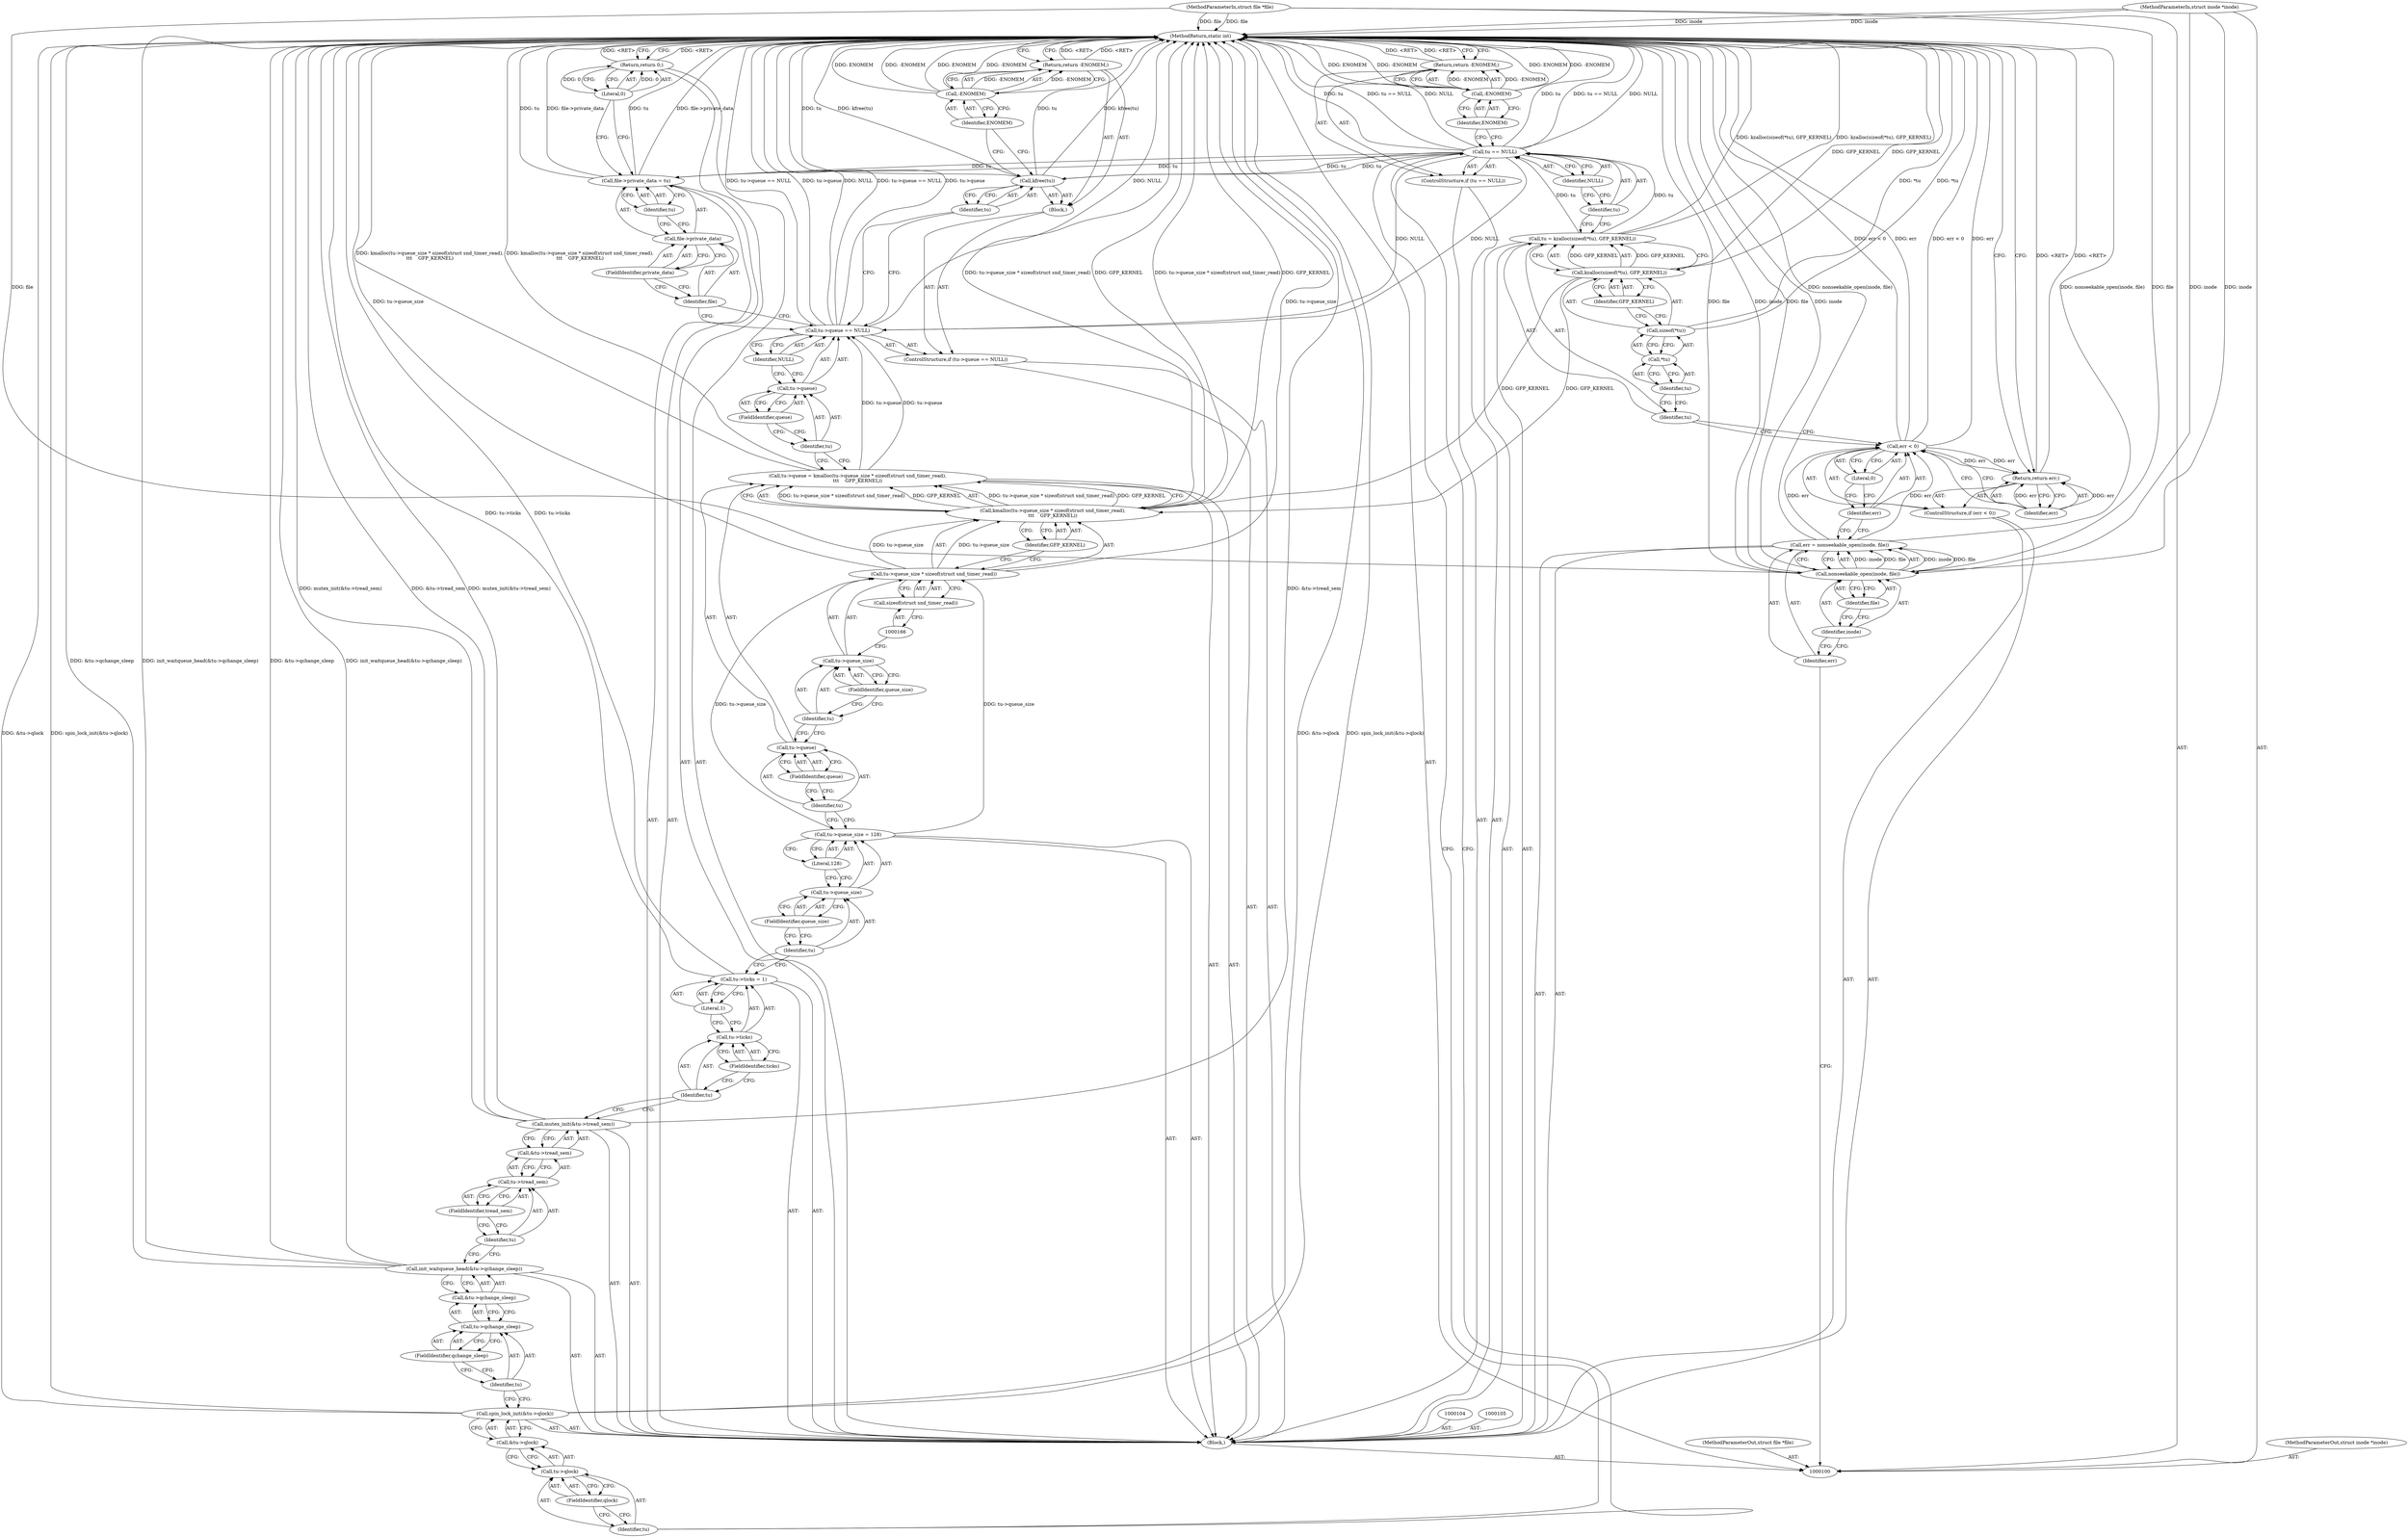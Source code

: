 digraph "1_linux_af368027a49a751d6ff4ee9e3f9961f35bb4fede_0" {
"1000187" [label="(MethodReturn,static int)"];
"1000101" [label="(MethodParameterIn,struct inode *inode)"];
"1000268" [label="(MethodParameterOut,struct inode *inode)"];
"1000102" [label="(MethodParameterIn,struct file *file)"];
"1000269" [label="(MethodParameterOut,struct file *file)"];
"1000117" [label="(Call,tu = kzalloc(sizeof(*tu), GFP_KERNEL))"];
"1000118" [label="(Identifier,tu)"];
"1000120" [label="(Call,sizeof(*tu))"];
"1000121" [label="(Call,*tu)"];
"1000122" [label="(Identifier,tu)"];
"1000123" [label="(Identifier,GFP_KERNEL)"];
"1000119" [label="(Call,kzalloc(sizeof(*tu), GFP_KERNEL))"];
"1000124" [label="(ControlStructure,if (tu == NULL))"];
"1000127" [label="(Identifier,NULL)"];
"1000125" [label="(Call,tu == NULL)"];
"1000126" [label="(Identifier,tu)"];
"1000129" [label="(Call,-ENOMEM)"];
"1000130" [label="(Identifier,ENOMEM)"];
"1000128" [label="(Return,return -ENOMEM;)"];
"1000132" [label="(Call,&tu->qlock)"];
"1000133" [label="(Call,tu->qlock)"];
"1000134" [label="(Identifier,tu)"];
"1000131" [label="(Call,spin_lock_init(&tu->qlock))"];
"1000135" [label="(FieldIdentifier,qlock)"];
"1000136" [label="(Call,init_waitqueue_head(&tu->qchange_sleep))"];
"1000137" [label="(Call,&tu->qchange_sleep)"];
"1000138" [label="(Call,tu->qchange_sleep)"];
"1000139" [label="(Identifier,tu)"];
"1000140" [label="(FieldIdentifier,qchange_sleep)"];
"1000141" [label="(Call,mutex_init(&tu->tread_sem))"];
"1000142" [label="(Call,&tu->tread_sem)"];
"1000143" [label="(Call,tu->tread_sem)"];
"1000144" [label="(Identifier,tu)"];
"1000145" [label="(FieldIdentifier,tread_sem)"];
"1000150" [label="(Literal,1)"];
"1000146" [label="(Call,tu->ticks = 1)"];
"1000147" [label="(Call,tu->ticks)"];
"1000148" [label="(Identifier,tu)"];
"1000149" [label="(FieldIdentifier,ticks)"];
"1000155" [label="(Literal,128)"];
"1000151" [label="(Call,tu->queue_size = 128)"];
"1000152" [label="(Call,tu->queue_size)"];
"1000153" [label="(Identifier,tu)"];
"1000154" [label="(FieldIdentifier,queue_size)"];
"1000160" [label="(Call,kmalloc(tu->queue_size * sizeof(struct snd_timer_read),\n\t\t\t    GFP_KERNEL))"];
"1000156" [label="(Call,tu->queue = kmalloc(tu->queue_size * sizeof(struct snd_timer_read),\n\t\t\t    GFP_KERNEL))"];
"1000157" [label="(Call,tu->queue)"];
"1000158" [label="(Identifier,tu)"];
"1000161" [label="(Call,tu->queue_size * sizeof(struct snd_timer_read))"];
"1000162" [label="(Call,tu->queue_size)"];
"1000163" [label="(Identifier,tu)"];
"1000164" [label="(FieldIdentifier,queue_size)"];
"1000165" [label="(Call,sizeof(struct snd_timer_read))"];
"1000159" [label="(FieldIdentifier,queue)"];
"1000167" [label="(Identifier,GFP_KERNEL)"];
"1000103" [label="(Block,)"];
"1000168" [label="(ControlStructure,if (tu->queue == NULL))"];
"1000173" [label="(Identifier,NULL)"];
"1000174" [label="(Block,)"];
"1000169" [label="(Call,tu->queue == NULL)"];
"1000170" [label="(Call,tu->queue)"];
"1000171" [label="(Identifier,tu)"];
"1000172" [label="(FieldIdentifier,queue)"];
"1000175" [label="(Call,kfree(tu))"];
"1000176" [label="(Identifier,tu)"];
"1000179" [label="(Identifier,ENOMEM)"];
"1000177" [label="(Return,return -ENOMEM;)"];
"1000178" [label="(Call,-ENOMEM)"];
"1000180" [label="(Call,file->private_data = tu)"];
"1000181" [label="(Call,file->private_data)"];
"1000182" [label="(Identifier,file)"];
"1000184" [label="(Identifier,tu)"];
"1000183" [label="(FieldIdentifier,private_data)"];
"1000185" [label="(Return,return 0;)"];
"1000186" [label="(Literal,0)"];
"1000106" [label="(Call,err = nonseekable_open(inode, file))"];
"1000107" [label="(Identifier,err)"];
"1000109" [label="(Identifier,inode)"];
"1000110" [label="(Identifier,file)"];
"1000108" [label="(Call,nonseekable_open(inode, file))"];
"1000111" [label="(ControlStructure,if (err < 0))"];
"1000114" [label="(Literal,0)"];
"1000112" [label="(Call,err < 0)"];
"1000113" [label="(Identifier,err)"];
"1000115" [label="(Return,return err;)"];
"1000116" [label="(Identifier,err)"];
"1000187" -> "1000100"  [label="AST: "];
"1000187" -> "1000115"  [label="CFG: "];
"1000187" -> "1000128"  [label="CFG: "];
"1000187" -> "1000177"  [label="CFG: "];
"1000187" -> "1000185"  [label="CFG: "];
"1000141" -> "1000187"  [label="DDG: &tu->tread_sem"];
"1000141" -> "1000187"  [label="DDG: mutex_init(&tu->tread_sem)"];
"1000125" -> "1000187"  [label="DDG: tu == NULL"];
"1000125" -> "1000187"  [label="DDG: NULL"];
"1000125" -> "1000187"  [label="DDG: tu"];
"1000106" -> "1000187"  [label="DDG: nonseekable_open(inode, file)"];
"1000169" -> "1000187"  [label="DDG: tu->queue == NULL"];
"1000169" -> "1000187"  [label="DDG: tu->queue"];
"1000169" -> "1000187"  [label="DDG: NULL"];
"1000178" -> "1000187"  [label="DDG: ENOMEM"];
"1000178" -> "1000187"  [label="DDG: -ENOMEM"];
"1000156" -> "1000187"  [label="DDG: kmalloc(tu->queue_size * sizeof(struct snd_timer_read),\n\t\t\t    GFP_KERNEL)"];
"1000180" -> "1000187"  [label="DDG: tu"];
"1000180" -> "1000187"  [label="DDG: file->private_data"];
"1000175" -> "1000187"  [label="DDG: tu"];
"1000175" -> "1000187"  [label="DDG: kfree(tu)"];
"1000136" -> "1000187"  [label="DDG: init_waitqueue_head(&tu->qchange_sleep)"];
"1000136" -> "1000187"  [label="DDG: &tu->qchange_sleep"];
"1000117" -> "1000187"  [label="DDG: kzalloc(sizeof(*tu), GFP_KERNEL)"];
"1000129" -> "1000187"  [label="DDG: ENOMEM"];
"1000129" -> "1000187"  [label="DDG: -ENOMEM"];
"1000119" -> "1000187"  [label="DDG: GFP_KERNEL"];
"1000131" -> "1000187"  [label="DDG: &tu->qlock"];
"1000131" -> "1000187"  [label="DDG: spin_lock_init(&tu->qlock)"];
"1000160" -> "1000187"  [label="DDG: GFP_KERNEL"];
"1000160" -> "1000187"  [label="DDG: tu->queue_size * sizeof(struct snd_timer_read)"];
"1000120" -> "1000187"  [label="DDG: *tu"];
"1000102" -> "1000187"  [label="DDG: file"];
"1000112" -> "1000187"  [label="DDG: err < 0"];
"1000112" -> "1000187"  [label="DDG: err"];
"1000101" -> "1000187"  [label="DDG: inode"];
"1000108" -> "1000187"  [label="DDG: file"];
"1000108" -> "1000187"  [label="DDG: inode"];
"1000161" -> "1000187"  [label="DDG: tu->queue_size"];
"1000146" -> "1000187"  [label="DDG: tu->ticks"];
"1000177" -> "1000187"  [label="DDG: <RET>"];
"1000128" -> "1000187"  [label="DDG: <RET>"];
"1000185" -> "1000187"  [label="DDG: <RET>"];
"1000115" -> "1000187"  [label="DDG: <RET>"];
"1000101" -> "1000100"  [label="AST: "];
"1000101" -> "1000187"  [label="DDG: inode"];
"1000101" -> "1000108"  [label="DDG: inode"];
"1000268" -> "1000100"  [label="AST: "];
"1000102" -> "1000100"  [label="AST: "];
"1000102" -> "1000187"  [label="DDG: file"];
"1000102" -> "1000108"  [label="DDG: file"];
"1000269" -> "1000100"  [label="AST: "];
"1000117" -> "1000103"  [label="AST: "];
"1000117" -> "1000119"  [label="CFG: "];
"1000118" -> "1000117"  [label="AST: "];
"1000119" -> "1000117"  [label="AST: "];
"1000126" -> "1000117"  [label="CFG: "];
"1000117" -> "1000187"  [label="DDG: kzalloc(sizeof(*tu), GFP_KERNEL)"];
"1000119" -> "1000117"  [label="DDG: GFP_KERNEL"];
"1000117" -> "1000125"  [label="DDG: tu"];
"1000118" -> "1000117"  [label="AST: "];
"1000118" -> "1000112"  [label="CFG: "];
"1000122" -> "1000118"  [label="CFG: "];
"1000120" -> "1000119"  [label="AST: "];
"1000120" -> "1000121"  [label="CFG: "];
"1000121" -> "1000120"  [label="AST: "];
"1000123" -> "1000120"  [label="CFG: "];
"1000120" -> "1000187"  [label="DDG: *tu"];
"1000121" -> "1000120"  [label="AST: "];
"1000121" -> "1000122"  [label="CFG: "];
"1000122" -> "1000121"  [label="AST: "];
"1000120" -> "1000121"  [label="CFG: "];
"1000122" -> "1000121"  [label="AST: "];
"1000122" -> "1000118"  [label="CFG: "];
"1000121" -> "1000122"  [label="CFG: "];
"1000123" -> "1000119"  [label="AST: "];
"1000123" -> "1000120"  [label="CFG: "];
"1000119" -> "1000123"  [label="CFG: "];
"1000119" -> "1000117"  [label="AST: "];
"1000119" -> "1000123"  [label="CFG: "];
"1000120" -> "1000119"  [label="AST: "];
"1000123" -> "1000119"  [label="AST: "];
"1000117" -> "1000119"  [label="CFG: "];
"1000119" -> "1000187"  [label="DDG: GFP_KERNEL"];
"1000119" -> "1000117"  [label="DDG: GFP_KERNEL"];
"1000119" -> "1000160"  [label="DDG: GFP_KERNEL"];
"1000124" -> "1000103"  [label="AST: "];
"1000125" -> "1000124"  [label="AST: "];
"1000128" -> "1000124"  [label="AST: "];
"1000127" -> "1000125"  [label="AST: "];
"1000127" -> "1000126"  [label="CFG: "];
"1000125" -> "1000127"  [label="CFG: "];
"1000125" -> "1000124"  [label="AST: "];
"1000125" -> "1000127"  [label="CFG: "];
"1000126" -> "1000125"  [label="AST: "];
"1000127" -> "1000125"  [label="AST: "];
"1000130" -> "1000125"  [label="CFG: "];
"1000134" -> "1000125"  [label="CFG: "];
"1000125" -> "1000187"  [label="DDG: tu == NULL"];
"1000125" -> "1000187"  [label="DDG: NULL"];
"1000125" -> "1000187"  [label="DDG: tu"];
"1000117" -> "1000125"  [label="DDG: tu"];
"1000125" -> "1000169"  [label="DDG: NULL"];
"1000125" -> "1000175"  [label="DDG: tu"];
"1000125" -> "1000180"  [label="DDG: tu"];
"1000126" -> "1000125"  [label="AST: "];
"1000126" -> "1000117"  [label="CFG: "];
"1000127" -> "1000126"  [label="CFG: "];
"1000129" -> "1000128"  [label="AST: "];
"1000129" -> "1000130"  [label="CFG: "];
"1000130" -> "1000129"  [label="AST: "];
"1000128" -> "1000129"  [label="CFG: "];
"1000129" -> "1000187"  [label="DDG: ENOMEM"];
"1000129" -> "1000187"  [label="DDG: -ENOMEM"];
"1000129" -> "1000128"  [label="DDG: -ENOMEM"];
"1000130" -> "1000129"  [label="AST: "];
"1000130" -> "1000125"  [label="CFG: "];
"1000129" -> "1000130"  [label="CFG: "];
"1000128" -> "1000124"  [label="AST: "];
"1000128" -> "1000129"  [label="CFG: "];
"1000129" -> "1000128"  [label="AST: "];
"1000187" -> "1000128"  [label="CFG: "];
"1000128" -> "1000187"  [label="DDG: <RET>"];
"1000129" -> "1000128"  [label="DDG: -ENOMEM"];
"1000132" -> "1000131"  [label="AST: "];
"1000132" -> "1000133"  [label="CFG: "];
"1000133" -> "1000132"  [label="AST: "];
"1000131" -> "1000132"  [label="CFG: "];
"1000133" -> "1000132"  [label="AST: "];
"1000133" -> "1000135"  [label="CFG: "];
"1000134" -> "1000133"  [label="AST: "];
"1000135" -> "1000133"  [label="AST: "];
"1000132" -> "1000133"  [label="CFG: "];
"1000134" -> "1000133"  [label="AST: "];
"1000134" -> "1000125"  [label="CFG: "];
"1000135" -> "1000134"  [label="CFG: "];
"1000131" -> "1000103"  [label="AST: "];
"1000131" -> "1000132"  [label="CFG: "];
"1000132" -> "1000131"  [label="AST: "];
"1000139" -> "1000131"  [label="CFG: "];
"1000131" -> "1000187"  [label="DDG: &tu->qlock"];
"1000131" -> "1000187"  [label="DDG: spin_lock_init(&tu->qlock)"];
"1000135" -> "1000133"  [label="AST: "];
"1000135" -> "1000134"  [label="CFG: "];
"1000133" -> "1000135"  [label="CFG: "];
"1000136" -> "1000103"  [label="AST: "];
"1000136" -> "1000137"  [label="CFG: "];
"1000137" -> "1000136"  [label="AST: "];
"1000144" -> "1000136"  [label="CFG: "];
"1000136" -> "1000187"  [label="DDG: init_waitqueue_head(&tu->qchange_sleep)"];
"1000136" -> "1000187"  [label="DDG: &tu->qchange_sleep"];
"1000137" -> "1000136"  [label="AST: "];
"1000137" -> "1000138"  [label="CFG: "];
"1000138" -> "1000137"  [label="AST: "];
"1000136" -> "1000137"  [label="CFG: "];
"1000138" -> "1000137"  [label="AST: "];
"1000138" -> "1000140"  [label="CFG: "];
"1000139" -> "1000138"  [label="AST: "];
"1000140" -> "1000138"  [label="AST: "];
"1000137" -> "1000138"  [label="CFG: "];
"1000139" -> "1000138"  [label="AST: "];
"1000139" -> "1000131"  [label="CFG: "];
"1000140" -> "1000139"  [label="CFG: "];
"1000140" -> "1000138"  [label="AST: "];
"1000140" -> "1000139"  [label="CFG: "];
"1000138" -> "1000140"  [label="CFG: "];
"1000141" -> "1000103"  [label="AST: "];
"1000141" -> "1000142"  [label="CFG: "];
"1000142" -> "1000141"  [label="AST: "];
"1000148" -> "1000141"  [label="CFG: "];
"1000141" -> "1000187"  [label="DDG: &tu->tread_sem"];
"1000141" -> "1000187"  [label="DDG: mutex_init(&tu->tread_sem)"];
"1000142" -> "1000141"  [label="AST: "];
"1000142" -> "1000143"  [label="CFG: "];
"1000143" -> "1000142"  [label="AST: "];
"1000141" -> "1000142"  [label="CFG: "];
"1000143" -> "1000142"  [label="AST: "];
"1000143" -> "1000145"  [label="CFG: "];
"1000144" -> "1000143"  [label="AST: "];
"1000145" -> "1000143"  [label="AST: "];
"1000142" -> "1000143"  [label="CFG: "];
"1000144" -> "1000143"  [label="AST: "];
"1000144" -> "1000136"  [label="CFG: "];
"1000145" -> "1000144"  [label="CFG: "];
"1000145" -> "1000143"  [label="AST: "];
"1000145" -> "1000144"  [label="CFG: "];
"1000143" -> "1000145"  [label="CFG: "];
"1000150" -> "1000146"  [label="AST: "];
"1000150" -> "1000147"  [label="CFG: "];
"1000146" -> "1000150"  [label="CFG: "];
"1000146" -> "1000103"  [label="AST: "];
"1000146" -> "1000150"  [label="CFG: "];
"1000147" -> "1000146"  [label="AST: "];
"1000150" -> "1000146"  [label="AST: "];
"1000153" -> "1000146"  [label="CFG: "];
"1000146" -> "1000187"  [label="DDG: tu->ticks"];
"1000147" -> "1000146"  [label="AST: "];
"1000147" -> "1000149"  [label="CFG: "];
"1000148" -> "1000147"  [label="AST: "];
"1000149" -> "1000147"  [label="AST: "];
"1000150" -> "1000147"  [label="CFG: "];
"1000148" -> "1000147"  [label="AST: "];
"1000148" -> "1000141"  [label="CFG: "];
"1000149" -> "1000148"  [label="CFG: "];
"1000149" -> "1000147"  [label="AST: "];
"1000149" -> "1000148"  [label="CFG: "];
"1000147" -> "1000149"  [label="CFG: "];
"1000155" -> "1000151"  [label="AST: "];
"1000155" -> "1000152"  [label="CFG: "];
"1000151" -> "1000155"  [label="CFG: "];
"1000151" -> "1000103"  [label="AST: "];
"1000151" -> "1000155"  [label="CFG: "];
"1000152" -> "1000151"  [label="AST: "];
"1000155" -> "1000151"  [label="AST: "];
"1000158" -> "1000151"  [label="CFG: "];
"1000151" -> "1000161"  [label="DDG: tu->queue_size"];
"1000152" -> "1000151"  [label="AST: "];
"1000152" -> "1000154"  [label="CFG: "];
"1000153" -> "1000152"  [label="AST: "];
"1000154" -> "1000152"  [label="AST: "];
"1000155" -> "1000152"  [label="CFG: "];
"1000153" -> "1000152"  [label="AST: "];
"1000153" -> "1000146"  [label="CFG: "];
"1000154" -> "1000153"  [label="CFG: "];
"1000154" -> "1000152"  [label="AST: "];
"1000154" -> "1000153"  [label="CFG: "];
"1000152" -> "1000154"  [label="CFG: "];
"1000160" -> "1000156"  [label="AST: "];
"1000160" -> "1000167"  [label="CFG: "];
"1000161" -> "1000160"  [label="AST: "];
"1000167" -> "1000160"  [label="AST: "];
"1000156" -> "1000160"  [label="CFG: "];
"1000160" -> "1000187"  [label="DDG: GFP_KERNEL"];
"1000160" -> "1000187"  [label="DDG: tu->queue_size * sizeof(struct snd_timer_read)"];
"1000160" -> "1000156"  [label="DDG: tu->queue_size * sizeof(struct snd_timer_read)"];
"1000160" -> "1000156"  [label="DDG: GFP_KERNEL"];
"1000161" -> "1000160"  [label="DDG: tu->queue_size"];
"1000119" -> "1000160"  [label="DDG: GFP_KERNEL"];
"1000156" -> "1000103"  [label="AST: "];
"1000156" -> "1000160"  [label="CFG: "];
"1000157" -> "1000156"  [label="AST: "];
"1000160" -> "1000156"  [label="AST: "];
"1000171" -> "1000156"  [label="CFG: "];
"1000156" -> "1000187"  [label="DDG: kmalloc(tu->queue_size * sizeof(struct snd_timer_read),\n\t\t\t    GFP_KERNEL)"];
"1000160" -> "1000156"  [label="DDG: tu->queue_size * sizeof(struct snd_timer_read)"];
"1000160" -> "1000156"  [label="DDG: GFP_KERNEL"];
"1000156" -> "1000169"  [label="DDG: tu->queue"];
"1000157" -> "1000156"  [label="AST: "];
"1000157" -> "1000159"  [label="CFG: "];
"1000158" -> "1000157"  [label="AST: "];
"1000159" -> "1000157"  [label="AST: "];
"1000163" -> "1000157"  [label="CFG: "];
"1000158" -> "1000157"  [label="AST: "];
"1000158" -> "1000151"  [label="CFG: "];
"1000159" -> "1000158"  [label="CFG: "];
"1000161" -> "1000160"  [label="AST: "];
"1000161" -> "1000165"  [label="CFG: "];
"1000162" -> "1000161"  [label="AST: "];
"1000165" -> "1000161"  [label="AST: "];
"1000167" -> "1000161"  [label="CFG: "];
"1000161" -> "1000187"  [label="DDG: tu->queue_size"];
"1000161" -> "1000160"  [label="DDG: tu->queue_size"];
"1000151" -> "1000161"  [label="DDG: tu->queue_size"];
"1000162" -> "1000161"  [label="AST: "];
"1000162" -> "1000164"  [label="CFG: "];
"1000163" -> "1000162"  [label="AST: "];
"1000164" -> "1000162"  [label="AST: "];
"1000166" -> "1000162"  [label="CFG: "];
"1000163" -> "1000162"  [label="AST: "];
"1000163" -> "1000157"  [label="CFG: "];
"1000164" -> "1000163"  [label="CFG: "];
"1000164" -> "1000162"  [label="AST: "];
"1000164" -> "1000163"  [label="CFG: "];
"1000162" -> "1000164"  [label="CFG: "];
"1000165" -> "1000161"  [label="AST: "];
"1000165" -> "1000166"  [label="CFG: "];
"1000166" -> "1000165"  [label="AST: "];
"1000161" -> "1000165"  [label="CFG: "];
"1000159" -> "1000157"  [label="AST: "];
"1000159" -> "1000158"  [label="CFG: "];
"1000157" -> "1000159"  [label="CFG: "];
"1000167" -> "1000160"  [label="AST: "];
"1000167" -> "1000161"  [label="CFG: "];
"1000160" -> "1000167"  [label="CFG: "];
"1000103" -> "1000100"  [label="AST: "];
"1000104" -> "1000103"  [label="AST: "];
"1000105" -> "1000103"  [label="AST: "];
"1000106" -> "1000103"  [label="AST: "];
"1000111" -> "1000103"  [label="AST: "];
"1000117" -> "1000103"  [label="AST: "];
"1000124" -> "1000103"  [label="AST: "];
"1000131" -> "1000103"  [label="AST: "];
"1000136" -> "1000103"  [label="AST: "];
"1000141" -> "1000103"  [label="AST: "];
"1000146" -> "1000103"  [label="AST: "];
"1000151" -> "1000103"  [label="AST: "];
"1000156" -> "1000103"  [label="AST: "];
"1000168" -> "1000103"  [label="AST: "];
"1000180" -> "1000103"  [label="AST: "];
"1000185" -> "1000103"  [label="AST: "];
"1000168" -> "1000103"  [label="AST: "];
"1000169" -> "1000168"  [label="AST: "];
"1000174" -> "1000168"  [label="AST: "];
"1000173" -> "1000169"  [label="AST: "];
"1000173" -> "1000170"  [label="CFG: "];
"1000169" -> "1000173"  [label="CFG: "];
"1000174" -> "1000168"  [label="AST: "];
"1000175" -> "1000174"  [label="AST: "];
"1000177" -> "1000174"  [label="AST: "];
"1000169" -> "1000168"  [label="AST: "];
"1000169" -> "1000173"  [label="CFG: "];
"1000170" -> "1000169"  [label="AST: "];
"1000173" -> "1000169"  [label="AST: "];
"1000176" -> "1000169"  [label="CFG: "];
"1000182" -> "1000169"  [label="CFG: "];
"1000169" -> "1000187"  [label="DDG: tu->queue == NULL"];
"1000169" -> "1000187"  [label="DDG: tu->queue"];
"1000169" -> "1000187"  [label="DDG: NULL"];
"1000156" -> "1000169"  [label="DDG: tu->queue"];
"1000125" -> "1000169"  [label="DDG: NULL"];
"1000170" -> "1000169"  [label="AST: "];
"1000170" -> "1000172"  [label="CFG: "];
"1000171" -> "1000170"  [label="AST: "];
"1000172" -> "1000170"  [label="AST: "];
"1000173" -> "1000170"  [label="CFG: "];
"1000171" -> "1000170"  [label="AST: "];
"1000171" -> "1000156"  [label="CFG: "];
"1000172" -> "1000171"  [label="CFG: "];
"1000172" -> "1000170"  [label="AST: "];
"1000172" -> "1000171"  [label="CFG: "];
"1000170" -> "1000172"  [label="CFG: "];
"1000175" -> "1000174"  [label="AST: "];
"1000175" -> "1000176"  [label="CFG: "];
"1000176" -> "1000175"  [label="AST: "];
"1000179" -> "1000175"  [label="CFG: "];
"1000175" -> "1000187"  [label="DDG: tu"];
"1000175" -> "1000187"  [label="DDG: kfree(tu)"];
"1000125" -> "1000175"  [label="DDG: tu"];
"1000176" -> "1000175"  [label="AST: "];
"1000176" -> "1000169"  [label="CFG: "];
"1000175" -> "1000176"  [label="CFG: "];
"1000179" -> "1000178"  [label="AST: "];
"1000179" -> "1000175"  [label="CFG: "];
"1000178" -> "1000179"  [label="CFG: "];
"1000177" -> "1000174"  [label="AST: "];
"1000177" -> "1000178"  [label="CFG: "];
"1000178" -> "1000177"  [label="AST: "];
"1000187" -> "1000177"  [label="CFG: "];
"1000177" -> "1000187"  [label="DDG: <RET>"];
"1000178" -> "1000177"  [label="DDG: -ENOMEM"];
"1000178" -> "1000177"  [label="AST: "];
"1000178" -> "1000179"  [label="CFG: "];
"1000179" -> "1000178"  [label="AST: "];
"1000177" -> "1000178"  [label="CFG: "];
"1000178" -> "1000187"  [label="DDG: ENOMEM"];
"1000178" -> "1000187"  [label="DDG: -ENOMEM"];
"1000178" -> "1000177"  [label="DDG: -ENOMEM"];
"1000180" -> "1000103"  [label="AST: "];
"1000180" -> "1000184"  [label="CFG: "];
"1000181" -> "1000180"  [label="AST: "];
"1000184" -> "1000180"  [label="AST: "];
"1000186" -> "1000180"  [label="CFG: "];
"1000180" -> "1000187"  [label="DDG: tu"];
"1000180" -> "1000187"  [label="DDG: file->private_data"];
"1000125" -> "1000180"  [label="DDG: tu"];
"1000181" -> "1000180"  [label="AST: "];
"1000181" -> "1000183"  [label="CFG: "];
"1000182" -> "1000181"  [label="AST: "];
"1000183" -> "1000181"  [label="AST: "];
"1000184" -> "1000181"  [label="CFG: "];
"1000182" -> "1000181"  [label="AST: "];
"1000182" -> "1000169"  [label="CFG: "];
"1000183" -> "1000182"  [label="CFG: "];
"1000184" -> "1000180"  [label="AST: "];
"1000184" -> "1000181"  [label="CFG: "];
"1000180" -> "1000184"  [label="CFG: "];
"1000183" -> "1000181"  [label="AST: "];
"1000183" -> "1000182"  [label="CFG: "];
"1000181" -> "1000183"  [label="CFG: "];
"1000185" -> "1000103"  [label="AST: "];
"1000185" -> "1000186"  [label="CFG: "];
"1000186" -> "1000185"  [label="AST: "];
"1000187" -> "1000185"  [label="CFG: "];
"1000185" -> "1000187"  [label="DDG: <RET>"];
"1000186" -> "1000185"  [label="DDG: 0"];
"1000186" -> "1000185"  [label="AST: "];
"1000186" -> "1000180"  [label="CFG: "];
"1000185" -> "1000186"  [label="CFG: "];
"1000186" -> "1000185"  [label="DDG: 0"];
"1000106" -> "1000103"  [label="AST: "];
"1000106" -> "1000108"  [label="CFG: "];
"1000107" -> "1000106"  [label="AST: "];
"1000108" -> "1000106"  [label="AST: "];
"1000113" -> "1000106"  [label="CFG: "];
"1000106" -> "1000187"  [label="DDG: nonseekable_open(inode, file)"];
"1000108" -> "1000106"  [label="DDG: inode"];
"1000108" -> "1000106"  [label="DDG: file"];
"1000106" -> "1000112"  [label="DDG: err"];
"1000107" -> "1000106"  [label="AST: "];
"1000107" -> "1000100"  [label="CFG: "];
"1000109" -> "1000107"  [label="CFG: "];
"1000109" -> "1000108"  [label="AST: "];
"1000109" -> "1000107"  [label="CFG: "];
"1000110" -> "1000109"  [label="CFG: "];
"1000110" -> "1000108"  [label="AST: "];
"1000110" -> "1000109"  [label="CFG: "];
"1000108" -> "1000110"  [label="CFG: "];
"1000108" -> "1000106"  [label="AST: "];
"1000108" -> "1000110"  [label="CFG: "];
"1000109" -> "1000108"  [label="AST: "];
"1000110" -> "1000108"  [label="AST: "];
"1000106" -> "1000108"  [label="CFG: "];
"1000108" -> "1000187"  [label="DDG: file"];
"1000108" -> "1000187"  [label="DDG: inode"];
"1000108" -> "1000106"  [label="DDG: inode"];
"1000108" -> "1000106"  [label="DDG: file"];
"1000101" -> "1000108"  [label="DDG: inode"];
"1000102" -> "1000108"  [label="DDG: file"];
"1000111" -> "1000103"  [label="AST: "];
"1000112" -> "1000111"  [label="AST: "];
"1000115" -> "1000111"  [label="AST: "];
"1000114" -> "1000112"  [label="AST: "];
"1000114" -> "1000113"  [label="CFG: "];
"1000112" -> "1000114"  [label="CFG: "];
"1000112" -> "1000111"  [label="AST: "];
"1000112" -> "1000114"  [label="CFG: "];
"1000113" -> "1000112"  [label="AST: "];
"1000114" -> "1000112"  [label="AST: "];
"1000116" -> "1000112"  [label="CFG: "];
"1000118" -> "1000112"  [label="CFG: "];
"1000112" -> "1000187"  [label="DDG: err < 0"];
"1000112" -> "1000187"  [label="DDG: err"];
"1000106" -> "1000112"  [label="DDG: err"];
"1000112" -> "1000115"  [label="DDG: err"];
"1000113" -> "1000112"  [label="AST: "];
"1000113" -> "1000106"  [label="CFG: "];
"1000114" -> "1000113"  [label="CFG: "];
"1000115" -> "1000111"  [label="AST: "];
"1000115" -> "1000116"  [label="CFG: "];
"1000116" -> "1000115"  [label="AST: "];
"1000187" -> "1000115"  [label="CFG: "];
"1000115" -> "1000187"  [label="DDG: <RET>"];
"1000116" -> "1000115"  [label="DDG: err"];
"1000112" -> "1000115"  [label="DDG: err"];
"1000116" -> "1000115"  [label="AST: "];
"1000116" -> "1000112"  [label="CFG: "];
"1000115" -> "1000116"  [label="CFG: "];
"1000116" -> "1000115"  [label="DDG: err"];
}
